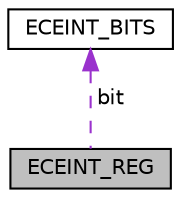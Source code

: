 digraph "ECEINT_REG"
{
  edge [fontname="Helvetica",fontsize="10",labelfontname="Helvetica",labelfontsize="10"];
  node [fontname="Helvetica",fontsize="10",shape=record];
  Node1 [label="ECEINT_REG",height=0.2,width=0.4,color="black", fillcolor="grey75", style="filled", fontcolor="black"];
  Node2 -> Node1 [dir="back",color="darkorchid3",fontsize="10",style="dashed",label=" bit" ,fontname="Helvetica"];
  Node2 [label="ECEINT_BITS",height=0.2,width=0.4,color="black", fillcolor="white", style="filled",URL="$struct_e_c_e_i_n_t___b_i_t_s.html"];
}
